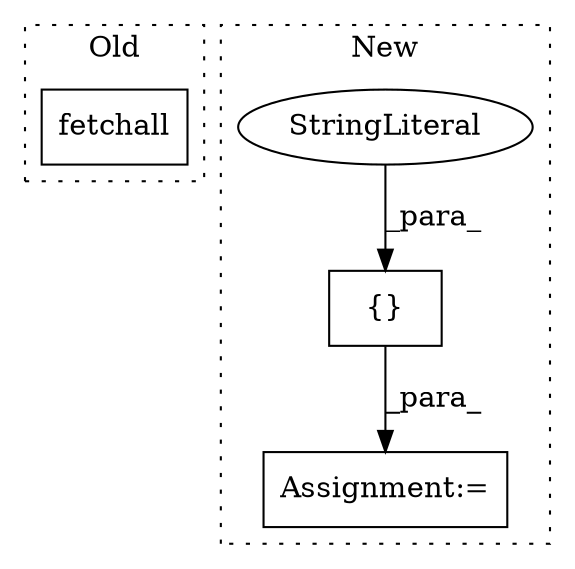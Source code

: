 digraph G {
subgraph cluster0 {
1 [label="fetchall" a="32" s="7202" l="10" shape="box"];
label = "Old";
style="dotted";
}
subgraph cluster1 {
2 [label="{}" a="4" s="8460,8525" l="1,1" shape="box"];
3 [label="Assignment:=" a="7" s="8423" l="1" shape="box"];
4 [label="StringLiteral" a="45" s="8461" l="33" shape="ellipse"];
label = "New";
style="dotted";
}
2 -> 3 [label="_para_"];
4 -> 2 [label="_para_"];
}